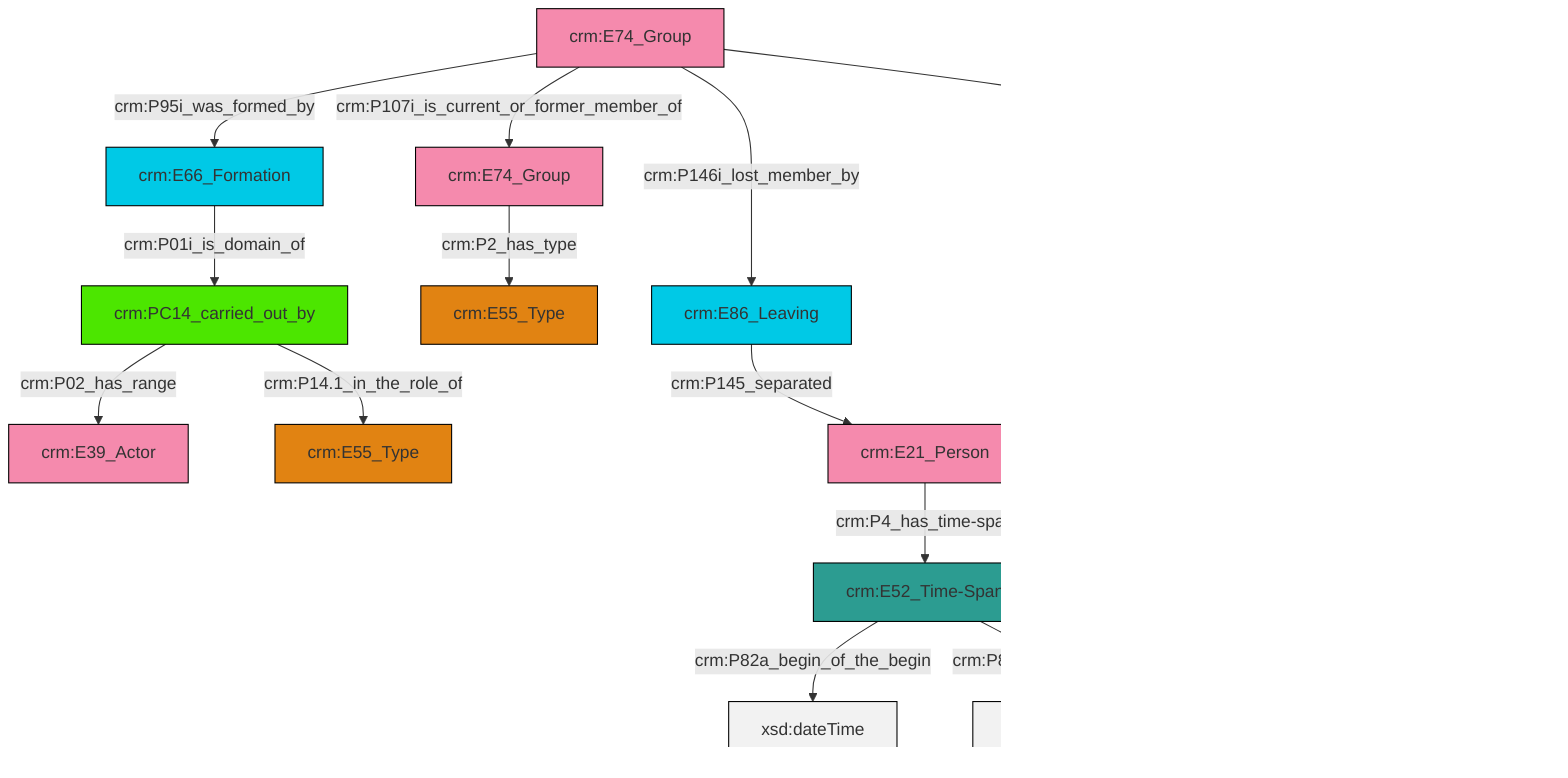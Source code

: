 graph TD
classDef Literal fill:#f2f2f2,stroke:#000000;
classDef CRM_Entity fill:#FFFFFF,stroke:#000000;
classDef Temporal_Entity fill:#00C9E6, stroke:#000000;
classDef Type fill:#E18312, stroke:#000000;
classDef Time-Span fill:#2C9C91, stroke:#000000;
classDef Appellation fill:#FFEB7F, stroke:#000000;
classDef Place fill:#008836, stroke:#000000;
classDef Persistent_Item fill:#B266B2, stroke:#000000;
classDef Conceptual_Object fill:#FFD700, stroke:#000000;
classDef Physical_Thing fill:#D2B48C, stroke:#000000;
classDef Actor fill:#f58aad, stroke:#000000;
classDef PC_Classes fill:#4ce600, stroke:#000000;
classDef Multi fill:#cccccc,stroke:#000000;

0["crm:E52_Time-Span"]:::Time-Span -->|crm:P82a_begin_of_the_begin| 1[xsd:dateTime]:::Literal
0["crm:E52_Time-Span"]:::Time-Span -->|crm:P82b_end_of_the_end| 2[xsd:dateTime]:::Literal
7["crm:PC14_carried_out_by"]:::PC_Classes -->|crm:P02_has_range| 8["crm:E39_Actor"]:::Actor
9["crm:E86_Leaving"]:::Temporal_Entity -->|crm:P145_separated| 10["crm:E21_Person"]:::Actor
18["crm:E52_Time-Span"]:::Time-Span -->|crm:P82a_begin_of_the_begin| 19[xsd:dateTime]:::Literal
7["crm:PC14_carried_out_by"]:::PC_Classes -->|crm:P14.1_in_the_role_of| 16["crm:E55_Type"]:::Type
5["crm:E74_Group"]:::Actor -->|crm:P2_has_type| 20["crm:E55_Type"]:::Type
10["crm:E21_Person"]:::Actor -->|crm:P4_has_time-span| 0["crm:E52_Time-Span"]:::Time-Span
21["crm:E74_Group"]:::Actor -->|crm:P95i_was_formed_by| 22["crm:E66_Formation"]:::Temporal_Entity
21["crm:E74_Group"]:::Actor -->|crm:P107i_is_current_or_former_member_of| 5["crm:E74_Group"]:::Actor
3["crm:E85_Joining"]:::Temporal_Entity -->|crm:P4_has_time-span| 18["crm:E52_Time-Span"]:::Time-Span
3["crm:E85_Joining"]:::Temporal_Entity -->|crm:P143_joined| 10["crm:E21_Person"]:::Actor
21["crm:E74_Group"]:::Actor -->|crm:P146i_lost_member_by| 9["crm:E86_Leaving"]:::Temporal_Entity
13["crm:PC144_joined_with"]:::PC_Classes -->|crm:P02_has_range| 3["crm:E85_Joining"]:::Temporal_Entity
21["crm:E74_Group"]:::Actor -->|crm:P01i_is_domain_of| 13["crm:PC144_joined_with"]:::PC_Classes
13["crm:PC144_joined_with"]:::PC_Classes -->|crm:P14.1_in_the_role_of| 11["crm:E55_Type"]:::Type
18["crm:E52_Time-Span"]:::Time-Span -->|crm:P82b_end_of_the_end| 30[xsd:dateTime]:::Literal
22["crm:E66_Formation"]:::Temporal_Entity -->|crm:P01i_is_domain_of| 7["crm:PC14_carried_out_by"]:::PC_Classes
